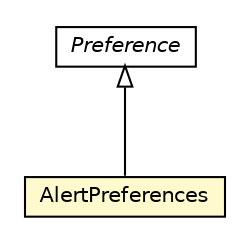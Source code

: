#!/usr/local/bin/dot
#
# Class diagram 
# Generated by UMLGraph version R5_6-24-gf6e263 (http://www.umlgraph.org/)
#

digraph G {
	edge [fontname="Helvetica",fontsize=10,labelfontname="Helvetica",labelfontsize=10];
	node [fontname="Helvetica",fontsize=10,shape=plaintext];
	nodesep=0.25;
	ranksep=0.5;
	// org.universAAL.middleware.ui.owl.Preference
	c2022781 [label=<<table title="org.universAAL.middleware.ui.owl.Preference" border="0" cellborder="1" cellspacing="0" cellpadding="2" port="p" href="../../../middleware/ui/owl/Preference.html">
		<tr><td><table border="0" cellspacing="0" cellpadding="1">
<tr><td align="center" balign="center"><font face="Helvetica-Oblique"> Preference </font></td></tr>
		</table></td></tr>
		</table>>, URL="../../../middleware/ui/owl/Preference.html", fontname="Helvetica", fontcolor="black", fontsize=10.0];
	// org.universAAL.ontology.ui.preferences.AlertPreferences
	c2023228 [label=<<table title="org.universAAL.ontology.ui.preferences.AlertPreferences" border="0" cellborder="1" cellspacing="0" cellpadding="2" port="p" bgcolor="lemonChiffon" href="./AlertPreferences.html">
		<tr><td><table border="0" cellspacing="0" cellpadding="1">
<tr><td align="center" balign="center"> AlertPreferences </td></tr>
		</table></td></tr>
		</table>>, URL="./AlertPreferences.html", fontname="Helvetica", fontcolor="black", fontsize=10.0];
	//org.universAAL.ontology.ui.preferences.AlertPreferences extends org.universAAL.middleware.ui.owl.Preference
	c2022781:p -> c2023228:p [dir=back,arrowtail=empty];
}

